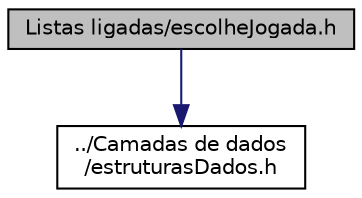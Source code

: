digraph "Listas ligadas/escolheJogada.h"
{
  edge [fontname="Helvetica",fontsize="10",labelfontname="Helvetica",labelfontsize="10"];
  node [fontname="Helvetica",fontsize="10",shape=record];
  Node0 [label="Listas ligadas/escolheJogada.h",height=0.2,width=0.4,color="black", fillcolor="grey75", style="filled", fontcolor="black"];
  Node0 -> Node1 [color="midnightblue",fontsize="10",style="solid",fontname="Helvetica"];
  Node1 [label="../Camadas de dados\l/estruturasDados.h",height=0.2,width=0.4,color="black", fillcolor="white", style="filled",URL="$estruturasDados_8h.html"];
}

